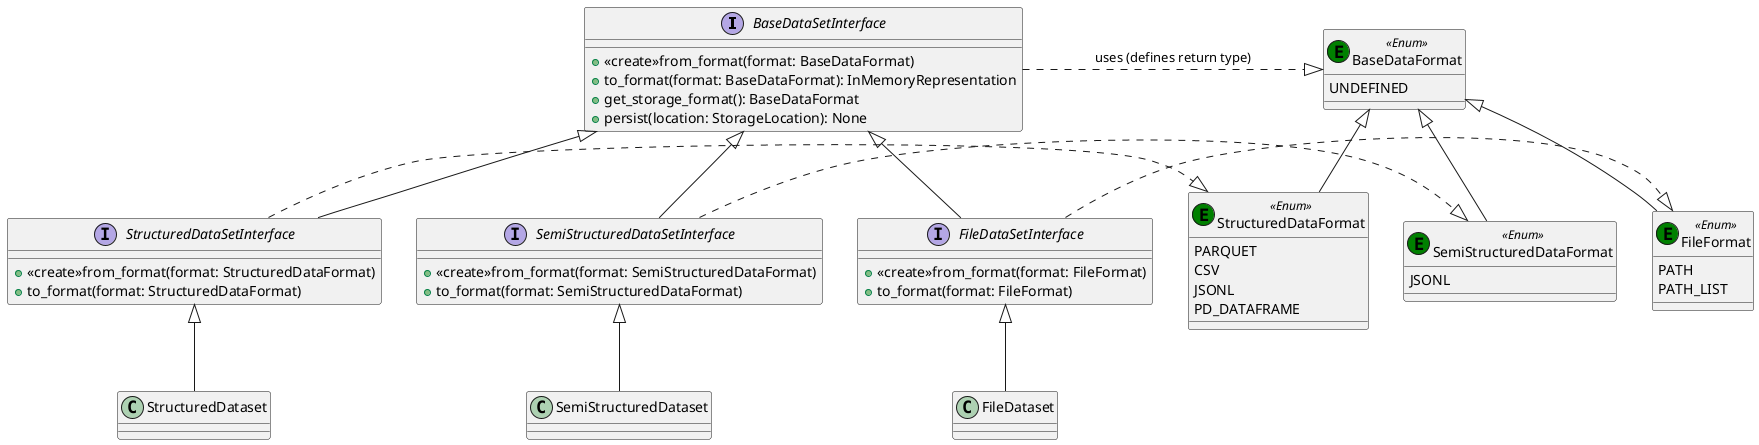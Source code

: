 @startuml

interface BaseDataSetInterface {
  +<<create>>from_format(format: BaseDataFormat)
  +to_format(format: BaseDataFormat): InMemoryRepresentation
  +get_storage_format(): BaseDataFormat
  +persist(location: StorageLocation): None
}

BaseDataSetInterface <|-- StructuredDataSetInterface
BaseDataSetInterface <|-- SemiStructuredDataSetInterface
BaseDataSetInterface <|-- FileDataSetInterface

interface StructuredDataSetInterface {
  +<<create>>from_format(format: StructuredDataFormat)
  +to_format(format: StructuredDataFormat)
}

interface SemiStructuredDataSetInterface {
  +<<create>>from_format(format: SemiStructuredDataFormat)
  +to_format(format: SemiStructuredDataFormat)
}

interface FileDataSetInterface {
  +<<create>>from_format(format: FileFormat)
  +to_format(format: FileFormat)
}

StructuredDataSetInterface <|-- StructuredDataset
SemiStructuredDataSetInterface <|-- SemiStructuredDataset
FileDataSetInterface <|-- FileDataset


enum BaseDataFormat << (E,green) Enum >> {
  UNDEFINED
}

enum StructuredDataFormat << (E,green) Enum >> {
  PARQUET
  CSV
  JSONL
  PD_DATAFRAME
}

enum SemiStructuredDataFormat << (E,green) Enum >> {
  JSONL
}

enum FileFormat << (E,green) Enum >> {
  PATH
  PATH_LIST
}

BaseDataFormat <|-- StructuredDataFormat
BaseDataFormat <|-- SemiStructuredDataFormat
BaseDataFormat <|-- FileFormat

BaseDataSetInterface .right.|> BaseDataFormat : uses (defines return type)

StructuredDataSetInterface .right.|> StructuredDataFormat
SemiStructuredDataSetInterface .right.|>  SemiStructuredDataFormat
FileDataSetInterface .right.|> FileFormat

@enduml
